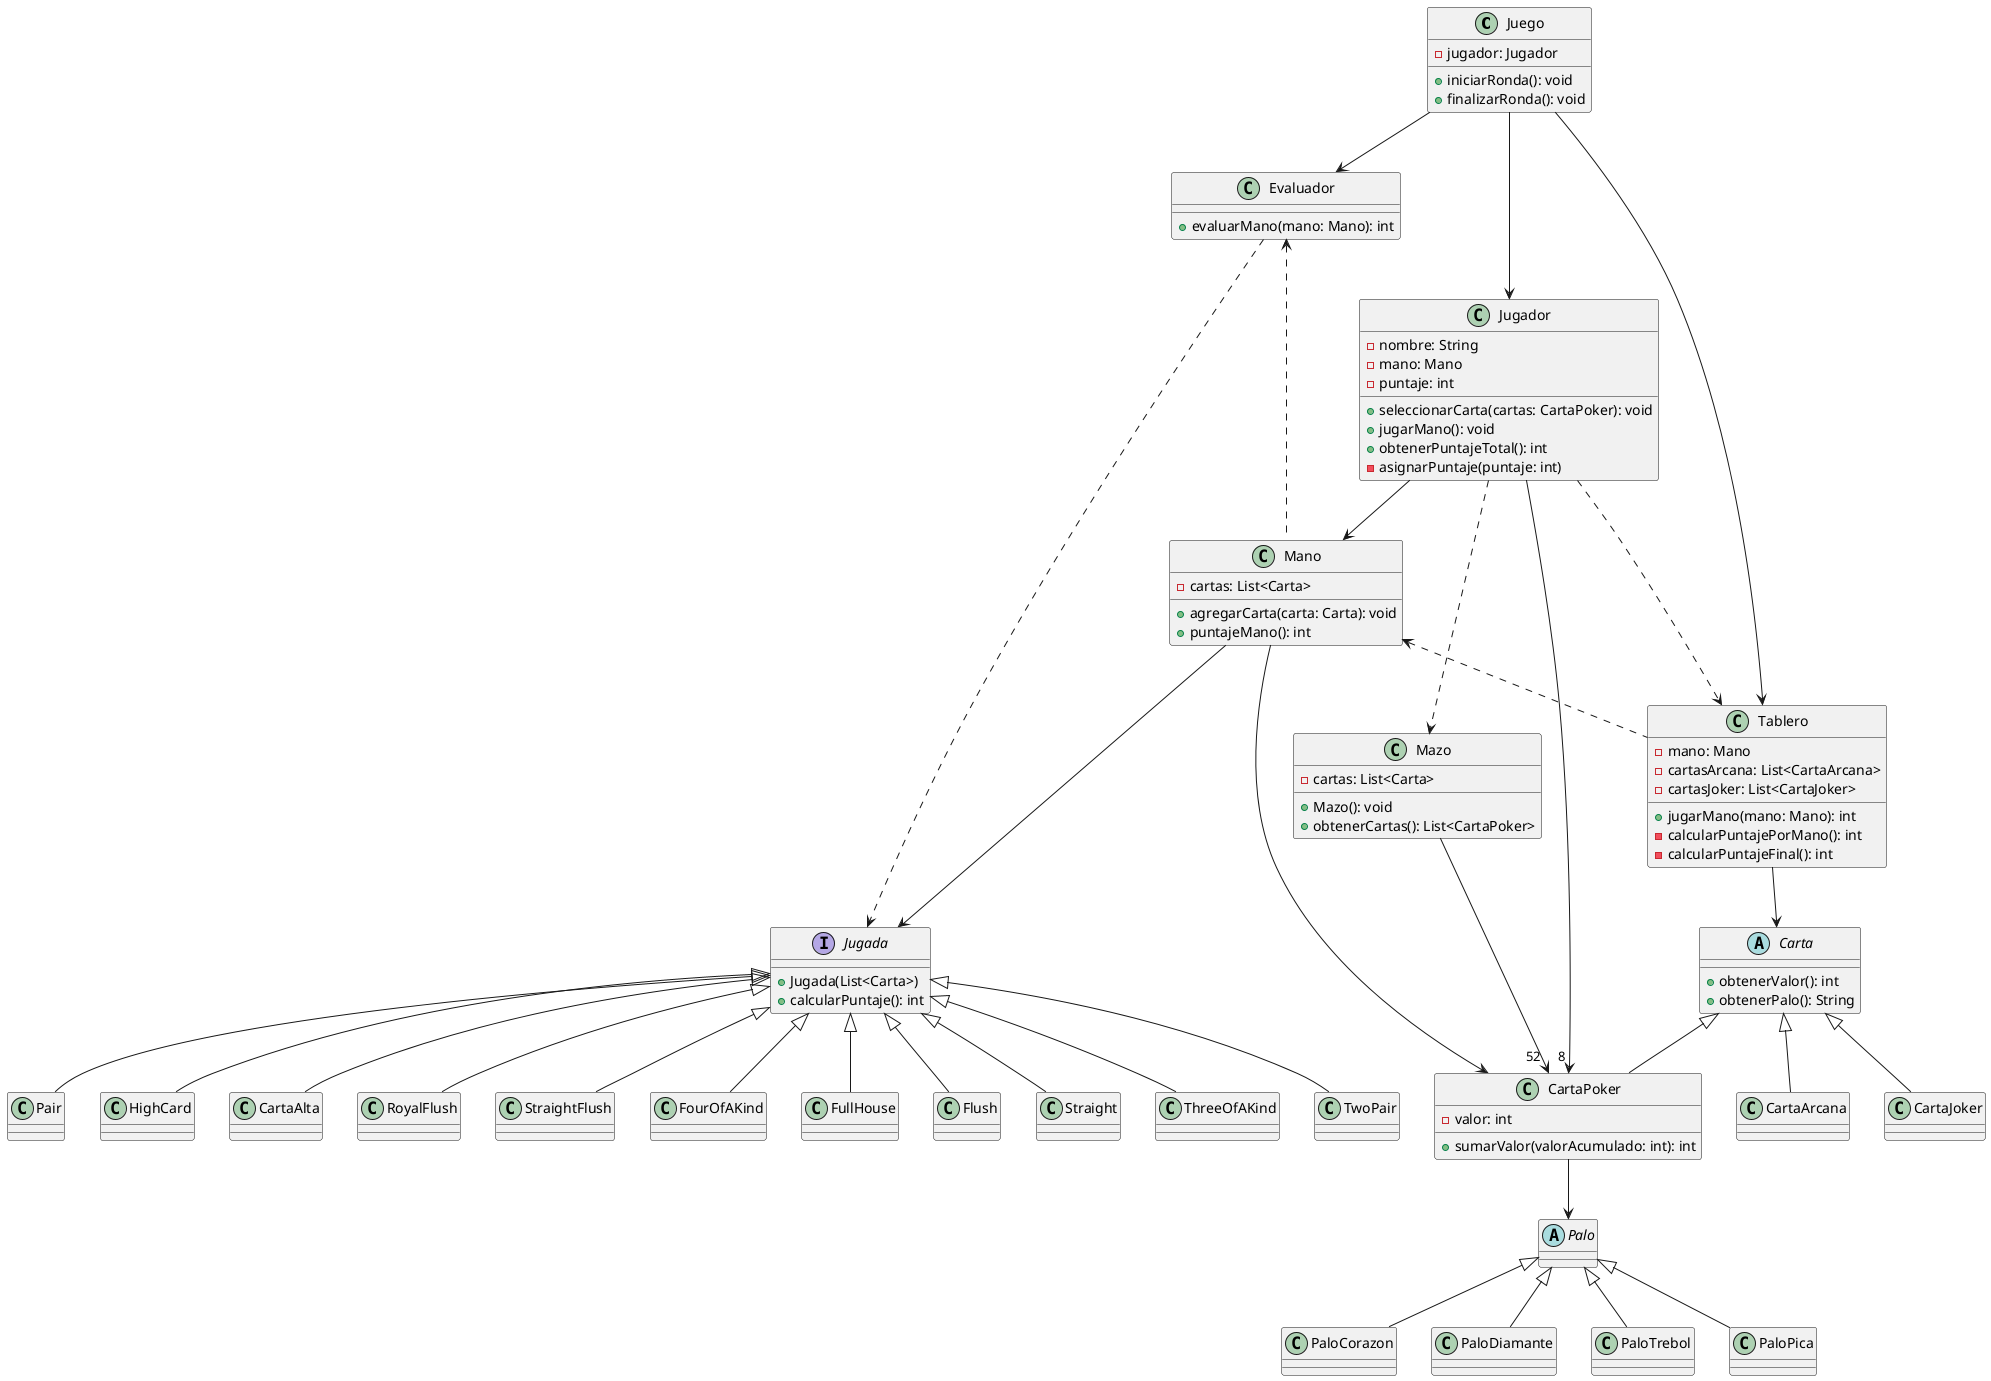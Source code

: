 @startuml
class Juego {
    - jugador: Jugador
    + iniciarRonda(): void
    + finalizarRonda(): void
}

class Jugador {
    - nombre: String
    - mano: Mano
    - puntaje: int

    +seleccionarCarta(cartas: CartaPoker): void
    +jugarMano(): void
    + obtenerPuntajeTotal(): int
/'
    + obtenerMano(): Mano
'/
    - asignarPuntaje(puntaje: int)

}

class Mano {
    - cartas: List<Carta>
    + agregarCarta(carta: Carta): void
    + puntajeMano(): int
}

abstract class Carta {

    + obtenerValor(): int
    + obtenerPalo(): String
}

class CartaPoker extends Carta{
    - valor: int
    +sumarValor(valorAcumulado: int): int
}

class CartaArcana extends Carta{
}

class CartaJoker extends Carta{
}

class Evaluador {
    + evaluarMano(mano: Mano): int
}

interface Jugada{
    +Jugada(List<Carta>)
    +calcularPuntaje(): int
}

class CartaAlta extends Jugada{
}

class RoyalFlush extends Jugada{
}

class StraightFlush extends Jugada{
}

class FourOfAKind extends Jugada{
}

class FullHouse extends Jugada{
}

class Flush extends Jugada{
}

class Straight extends Jugada{
}

class ThreeOfAKind extends Jugada{
}

class TwoPair extends Jugada{
}

class Pair extends Jugada{
}

class HighCard extends Jugada{
}


abstract class Palo{
}

class PaloCorazon extends Palo{
}

class PaloDiamante extends Palo{
}

class PaloTrebol extends Palo{
}

class PaloPica extends Palo{
}

class Mazo{
    - cartas: List<Carta>
    +Mazo(): void
    +obtenerCartas(): List<CartaPoker>
}

class Tablero {
    - mano: Mano
    - cartasArcana: List<CartaArcana>
    - cartasJoker: List<CartaJoker>
    + jugarMano(mano: Mano): int
    - calcularPuntajePorMano(): int
    - calcularPuntajeFinal(): int
}

/'note right of Carta
    Falta implementar un mazo
    del cual el jugador obtiene
    las cartas al inicio de la ronda
end note'/
Jugador --> "8 " CartaPoker
Evaluador ..> Jugada
Juego ---> Jugador
Jugador --> Mano
Mano --> CartaPoker
Juego --> Evaluador
Evaluador <... Mano
Tablero --> Carta
Mano <.. Tablero
Jugador ..> Tablero

Mano ---> Jugada
Juego --> Tablero
Jugador ..> Mazo
Mazo --> "52 " CartaPoker
CartaPoker --> Palo

@enduml
